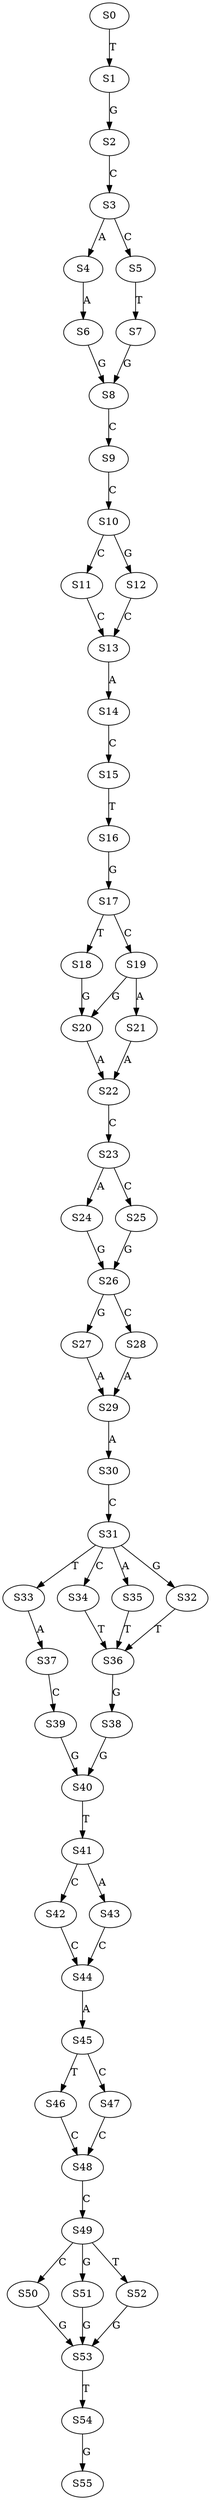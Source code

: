 strict digraph  {
	S0 -> S1 [ label = T ];
	S1 -> S2 [ label = G ];
	S2 -> S3 [ label = C ];
	S3 -> S4 [ label = A ];
	S3 -> S5 [ label = C ];
	S4 -> S6 [ label = A ];
	S5 -> S7 [ label = T ];
	S6 -> S8 [ label = G ];
	S7 -> S8 [ label = G ];
	S8 -> S9 [ label = C ];
	S9 -> S10 [ label = C ];
	S10 -> S11 [ label = C ];
	S10 -> S12 [ label = G ];
	S11 -> S13 [ label = C ];
	S12 -> S13 [ label = C ];
	S13 -> S14 [ label = A ];
	S14 -> S15 [ label = C ];
	S15 -> S16 [ label = T ];
	S16 -> S17 [ label = G ];
	S17 -> S18 [ label = T ];
	S17 -> S19 [ label = C ];
	S18 -> S20 [ label = G ];
	S19 -> S21 [ label = A ];
	S19 -> S20 [ label = G ];
	S20 -> S22 [ label = A ];
	S21 -> S22 [ label = A ];
	S22 -> S23 [ label = C ];
	S23 -> S24 [ label = A ];
	S23 -> S25 [ label = C ];
	S24 -> S26 [ label = G ];
	S25 -> S26 [ label = G ];
	S26 -> S27 [ label = G ];
	S26 -> S28 [ label = C ];
	S27 -> S29 [ label = A ];
	S28 -> S29 [ label = A ];
	S29 -> S30 [ label = A ];
	S30 -> S31 [ label = C ];
	S31 -> S32 [ label = G ];
	S31 -> S33 [ label = T ];
	S31 -> S34 [ label = C ];
	S31 -> S35 [ label = A ];
	S32 -> S36 [ label = T ];
	S33 -> S37 [ label = A ];
	S34 -> S36 [ label = T ];
	S35 -> S36 [ label = T ];
	S36 -> S38 [ label = G ];
	S37 -> S39 [ label = C ];
	S38 -> S40 [ label = G ];
	S39 -> S40 [ label = G ];
	S40 -> S41 [ label = T ];
	S41 -> S42 [ label = C ];
	S41 -> S43 [ label = A ];
	S42 -> S44 [ label = C ];
	S43 -> S44 [ label = C ];
	S44 -> S45 [ label = A ];
	S45 -> S46 [ label = T ];
	S45 -> S47 [ label = C ];
	S46 -> S48 [ label = C ];
	S47 -> S48 [ label = C ];
	S48 -> S49 [ label = C ];
	S49 -> S50 [ label = C ];
	S49 -> S51 [ label = G ];
	S49 -> S52 [ label = T ];
	S50 -> S53 [ label = G ];
	S51 -> S53 [ label = G ];
	S52 -> S53 [ label = G ];
	S53 -> S54 [ label = T ];
	S54 -> S55 [ label = G ];
}
